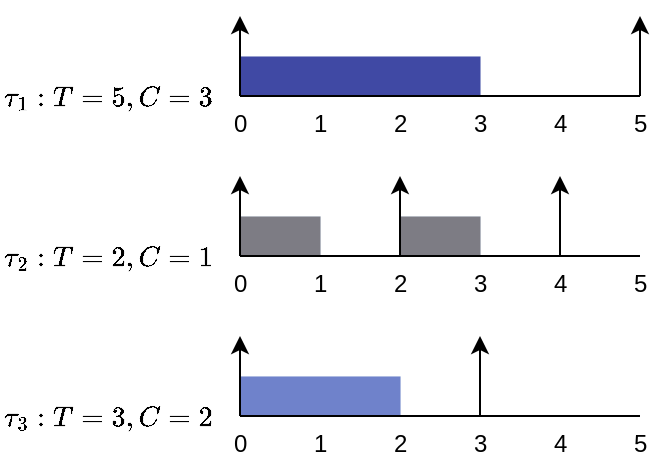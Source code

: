 <mxfile version="21.6.5" type="device">
  <diagram name="Page-1" id="137377411441600">
    <mxGraphModel dx="2037" dy="830" grid="1" gridSize="10" guides="1" toolTips="1" connect="1" arrows="1" fold="1" page="1" pageScale="1" pageWidth="850" pageHeight="1100" math="0" shadow="0">
      <root>
        <mxCell id="0" />
        <mxCell id="1" parent="0" />
        <mxCell id="137377409328688" value="" style="whiteSpace=wrap;rounded=0;fillColor=#4049a4;strokeColor=#6c8ebf;dashed=0;inherit=default;html=1;strokeWidth=0;" vertex="1" parent="1">
  <mxGeometry x="0" y="20" width="120" height="20" as="geometry" />
</mxCell>
        <mxCell id="137377409328928" value="" style="whiteSpace=wrap;rounded=0;fillColor=none;strokeColor=none;dashed=0;inherit=default;html=1;strokeWidth=0;" vertex="1" parent="1">
  <mxGeometry x="0" y="0" width="0" height="0" as="geometry" />
</mxCell>
        <mxCell id="137377409329456" value="" style="whiteSpace=wrap;rounded=0;fillColor=none;strokeColor=none;dashed=0;inherit=default;html=1;strokeWidth=0;" vertex="1" parent="1">
  <mxGeometry x="0" y="40" width="0" height="0" as="geometry" />
</mxCell>
        <mxCell id="137377409329600" style="edgeStyle=orthogonalEdgeStyle;orthogonalLoop=1;rounded=0;jettySize=auto;" edge="1" parent="1" source="137377409329456" target="137377409328928">
  <mxGeometry relative="1" as="geometry" />
</mxCell>
        <mxCell id="137377409329648" value="" style="whiteSpace=wrap;rounded=0;fillColor=none;strokeColor=none;dashed=0;inherit=default;html=1;strokeWidth=0;" vertex="1" parent="1">
  <mxGeometry x="200" y="0" width="0" height="0" as="geometry" />
</mxCell>
        <mxCell id="137377409330368" value="" style="whiteSpace=wrap;rounded=0;fillColor=none;strokeColor=none;dashed=0;inherit=default;html=1;strokeWidth=0;" vertex="1" parent="1">
  <mxGeometry x="200" y="40" width="0" height="0" as="geometry" />
</mxCell>
        <mxCell id="137377409330512" style="edgeStyle=orthogonalEdgeStyle;orthogonalLoop=1;rounded=0;jettySize=auto;" edge="1" parent="1" source="137377409330368" target="137377409329648">
  <mxGeometry relative="1" as="geometry" />
</mxCell>
        <mxCell id="137377409328640" value="" style="whiteSpace=wrap;rounded=0;fillColor=none;strokeColor=none;dashed=0;inherit=default;html=1;strokeWidth=0;" vertex="1" parent="1">
  <mxGeometry x="0" y="40" width="0" height="0" as="geometry" />
</mxCell>
        <mxCell id="137377409331232" value="" style="whiteSpace=wrap;rounded=0;fillColor=none;strokeColor=none;dashed=0;inherit=default;html=1;strokeWidth=0;" vertex="1" parent="1">
  <mxGeometry x="200" y="40" width="0" height="0" as="geometry" />
</mxCell>
        <mxCell id="137377409331376" style="edgeStyle=orthogonalEdgeStyle;orthogonalLoop=1;rounded=0;jettySize=auto;endArrow=none;" edge="1" parent="1" source="137377409331232" target="137377409328640">
  <mxGeometry relative="1" as="geometry" />
</mxCell>
        <mxCell id="137377409332240" value="0" style="text;whiteSpace=wrap;rounded=0;dashed=0;inherit=default;" vertex="1" parent="1">
  <mxGeometry x="-5" y="40" width="0" height="0" as="geometry" />
</mxCell>
        <mxCell id="137377409332432" value="1" style="text;whiteSpace=wrap;rounded=0;dashed=0;inherit=default;" vertex="1" parent="1">
  <mxGeometry x="35" y="40" width="0" height="0" as="geometry" />
</mxCell>
        <mxCell id="137377409332624" value="2" style="text;whiteSpace=wrap;rounded=0;dashed=0;inherit=default;" vertex="1" parent="1">
  <mxGeometry x="75" y="40" width="0" height="0" as="geometry" />
</mxCell>
        <mxCell id="137377409332816" value="3" style="text;whiteSpace=wrap;rounded=0;dashed=0;inherit=default;" vertex="1" parent="1">
  <mxGeometry x="115" y="40" width="0" height="0" as="geometry" />
</mxCell>
        <mxCell id="137377409333008" value="4" style="text;whiteSpace=wrap;rounded=0;dashed=0;inherit=default;" vertex="1" parent="1">
  <mxGeometry x="155" y="40" width="0" height="0" as="geometry" />
</mxCell>
        <mxCell id="137377409333200" value="5" style="text;whiteSpace=wrap;rounded=0;dashed=0;inherit=default;" vertex="1" parent="1">
  <mxGeometry x="195" y="40" width="0" height="0" as="geometry" />
</mxCell>
        <mxCell id="137377409333344" value="$$\tau_1: T=5, C=3$$" style="text;whiteSpace=wrap;rounded=0;dashed=0;inherit=default;" vertex="1" parent="1">
  <mxGeometry x="-120" y="15" width="120" height="40" as="geometry" />
</mxCell>
        <mxCell id="137377409331424" value="" style="whiteSpace=wrap;rounded=0;fillColor=#7d7c84;strokeColor=#6c8ebf;dashed=0;inherit=default;html=1;strokeWidth=0;" vertex="1" parent="1">
  <mxGeometry x="0" y="100" width="40" height="20" as="geometry" />
</mxCell>
        <mxCell id="137377409333680" value="" style="whiteSpace=wrap;rounded=0;fillColor=none;strokeColor=none;dashed=0;inherit=default;html=1;strokeWidth=0;" vertex="1" parent="1">
  <mxGeometry x="0" y="80" width="0" height="0" as="geometry" />
</mxCell>
        <mxCell id="137377409334016" value="" style="whiteSpace=wrap;rounded=0;fillColor=none;strokeColor=none;dashed=0;inherit=default;html=1;strokeWidth=0;" vertex="1" parent="1">
  <mxGeometry x="0" y="120" width="0" height="0" as="geometry" />
</mxCell>
        <mxCell id="137377409334160" style="edgeStyle=orthogonalEdgeStyle;orthogonalLoop=1;rounded=0;jettySize=auto;" edge="1" parent="1" source="137377409334016" target="137377409333680">
  <mxGeometry relative="1" as="geometry" />
</mxCell>
        <mxCell id="137377409334208" value="" style="whiteSpace=wrap;rounded=0;fillColor=#7d7c84;strokeColor=#6c8ebf;dashed=0;inherit=default;html=1;strokeWidth=0;" vertex="1" parent="1">
  <mxGeometry x="80" y="100" width="40" height="20" as="geometry" />
</mxCell>
        <mxCell id="137377409334880" value="" style="whiteSpace=wrap;rounded=0;fillColor=none;strokeColor=none;dashed=0;inherit=default;html=1;strokeWidth=0;" vertex="1" parent="1">
  <mxGeometry x="80" y="80" width="0" height="0" as="geometry" />
</mxCell>
        <mxCell id="137377409335216" value="" style="whiteSpace=wrap;rounded=0;fillColor=none;strokeColor=none;dashed=0;inherit=default;html=1;strokeWidth=0;" vertex="1" parent="1">
  <mxGeometry x="80" y="120" width="0" height="0" as="geometry" />
</mxCell>
        <mxCell id="137377409450112" style="edgeStyle=orthogonalEdgeStyle;orthogonalLoop=1;rounded=0;jettySize=auto;" edge="1" parent="1" source="137377409335216" target="137377409334880">
  <mxGeometry relative="1" as="geometry" />
</mxCell>
        <mxCell id="137377409450160" value="" style="whiteSpace=wrap;rounded=0;fillColor=none;strokeColor=none;dashed=0;inherit=default;html=1;strokeWidth=0;" vertex="1" parent="1">
  <mxGeometry x="160" y="80" width="0" height="0" as="geometry" />
</mxCell>
        <mxCell id="137377409450880" value="" style="whiteSpace=wrap;rounded=0;fillColor=none;strokeColor=none;dashed=0;inherit=default;html=1;strokeWidth=0;" vertex="1" parent="1">
  <mxGeometry x="160" y="120" width="0" height="0" as="geometry" />
</mxCell>
        <mxCell id="137377409451024" style="edgeStyle=orthogonalEdgeStyle;orthogonalLoop=1;rounded=0;jettySize=auto;" edge="1" parent="1" source="137377409450880" target="137377409450160">
  <mxGeometry relative="1" as="geometry" />
</mxCell>
        <mxCell id="137377409333488" value="" style="whiteSpace=wrap;rounded=0;fillColor=none;strokeColor=none;dashed=0;inherit=default;html=1;strokeWidth=0;" vertex="1" parent="1">
  <mxGeometry x="0" y="120" width="0" height="0" as="geometry" />
</mxCell>
        <mxCell id="137377409451744" value="" style="whiteSpace=wrap;rounded=0;fillColor=none;strokeColor=none;dashed=0;inherit=default;html=1;strokeWidth=0;" vertex="1" parent="1">
  <mxGeometry x="200" y="120" width="0" height="0" as="geometry" />
</mxCell>
        <mxCell id="137377409451888" style="edgeStyle=orthogonalEdgeStyle;orthogonalLoop=1;rounded=0;jettySize=auto;endArrow=none;" edge="1" parent="1" source="137377409451744" target="137377409333488">
  <mxGeometry relative="1" as="geometry" />
</mxCell>
        <mxCell id="137377409452752" value="0" style="text;whiteSpace=wrap;rounded=0;dashed=0;inherit=default;" vertex="1" parent="1">
  <mxGeometry x="-5" y="120" width="0" height="0" as="geometry" />
</mxCell>
        <mxCell id="137377409452944" value="1" style="text;whiteSpace=wrap;rounded=0;dashed=0;inherit=default;" vertex="1" parent="1">
  <mxGeometry x="35" y="120" width="0" height="0" as="geometry" />
</mxCell>
        <mxCell id="137377409453136" value="2" style="text;whiteSpace=wrap;rounded=0;dashed=0;inherit=default;" vertex="1" parent="1">
  <mxGeometry x="75" y="120" width="0" height="0" as="geometry" />
</mxCell>
        <mxCell id="137377409453328" value="3" style="text;whiteSpace=wrap;rounded=0;dashed=0;inherit=default;" vertex="1" parent="1">
  <mxGeometry x="115" y="120" width="0" height="0" as="geometry" />
</mxCell>
        <mxCell id="137377409453520" value="4" style="text;whiteSpace=wrap;rounded=0;dashed=0;inherit=default;" vertex="1" parent="1">
  <mxGeometry x="155" y="120" width="0" height="0" as="geometry" />
</mxCell>
        <mxCell id="137377409453712" value="5" style="text;whiteSpace=wrap;rounded=0;dashed=0;inherit=default;" vertex="1" parent="1">
  <mxGeometry x="195" y="120" width="0" height="0" as="geometry" />
</mxCell>
        <mxCell id="137377409453856" value="$$\tau_2: T=2, C=1$$" style="text;whiteSpace=wrap;rounded=0;dashed=0;inherit=default;" vertex="1" parent="1">
  <mxGeometry x="-120" y="95" width="120" height="40" as="geometry" />
</mxCell>
        <mxCell id="137377409451936" value="" style="whiteSpace=wrap;rounded=0;fillColor=#6f82cb;strokeColor=#6c8ebf;dashed=0;inherit=default;html=1;strokeWidth=0;" vertex="1" parent="1">
  <mxGeometry x="0" y="180" width="80" height="20" as="geometry" />
</mxCell>
        <mxCell id="137377409454192" value="" style="whiteSpace=wrap;rounded=0;fillColor=none;strokeColor=none;dashed=0;inherit=default;html=1;strokeWidth=0;" vertex="1" parent="1">
  <mxGeometry x="0" y="160" width="0" height="0" as="geometry" />
</mxCell>
        <mxCell id="137377409454528" value="" style="whiteSpace=wrap;rounded=0;fillColor=none;strokeColor=none;dashed=0;inherit=default;html=1;strokeWidth=0;" vertex="1" parent="1">
  <mxGeometry x="0" y="200" width="0" height="0" as="geometry" />
</mxCell>
        <mxCell id="137377409454672" style="edgeStyle=orthogonalEdgeStyle;orthogonalLoop=1;rounded=0;jettySize=auto;" edge="1" parent="1" source="137377409454528" target="137377409454192">
  <mxGeometry relative="1" as="geometry" />
</mxCell>
        <mxCell id="137377409454720" value="" style="whiteSpace=wrap;rounded=0;fillColor=none;strokeColor=none;dashed=0;inherit=default;html=1;strokeWidth=0;" vertex="1" parent="1">
  <mxGeometry x="120" y="160" width="0" height="0" as="geometry" />
</mxCell>
        <mxCell id="137377409455440" value="" style="whiteSpace=wrap;rounded=0;fillColor=none;strokeColor=none;dashed=0;inherit=default;html=1;strokeWidth=0;" vertex="1" parent="1">
  <mxGeometry x="120" y="200" width="0" height="0" as="geometry" />
</mxCell>
        <mxCell id="137377409455584" style="edgeStyle=orthogonalEdgeStyle;orthogonalLoop=1;rounded=0;jettySize=auto;" edge="1" parent="1" source="137377409455440" target="137377409454720">
  <mxGeometry relative="1" as="geometry" />
</mxCell>
        <mxCell id="137377409454000" value="" style="whiteSpace=wrap;rounded=0;fillColor=none;strokeColor=none;dashed=0;inherit=default;html=1;strokeWidth=0;" vertex="1" parent="1">
  <mxGeometry x="0" y="200" width="0" height="0" as="geometry" />
</mxCell>
        <mxCell id="137377409456304" value="" style="whiteSpace=wrap;rounded=0;fillColor=none;strokeColor=none;dashed=0;inherit=default;html=1;strokeWidth=0;" vertex="1" parent="1">
  <mxGeometry x="200" y="200" width="0" height="0" as="geometry" />
</mxCell>
        <mxCell id="137377409456448" style="edgeStyle=orthogonalEdgeStyle;orthogonalLoop=1;rounded=0;jettySize=auto;endArrow=none;" edge="1" parent="1" source="137377409456304" target="137377409454000">
  <mxGeometry relative="1" as="geometry" />
</mxCell>
        <mxCell id="137377409457264" value="0" style="text;whiteSpace=wrap;rounded=0;dashed=0;inherit=default;" vertex="1" parent="1">
  <mxGeometry x="-5" y="200" width="0" height="0" as="geometry" />
</mxCell>
        <mxCell id="137377409457456" value="1" style="text;whiteSpace=wrap;rounded=0;dashed=0;inherit=default;" vertex="1" parent="1">
  <mxGeometry x="35" y="200" width="0" height="0" as="geometry" />
</mxCell>
        <mxCell id="137377409457648" value="2" style="text;whiteSpace=wrap;rounded=0;dashed=0;inherit=default;" vertex="1" parent="1">
  <mxGeometry x="75" y="200" width="0" height="0" as="geometry" />
</mxCell>
        <mxCell id="137377409457840" value="3" style="text;whiteSpace=wrap;rounded=0;dashed=0;inherit=default;" vertex="1" parent="1">
  <mxGeometry x="115" y="200" width="0" height="0" as="geometry" />
</mxCell>
        <mxCell id="137377409458032" value="4" style="text;whiteSpace=wrap;rounded=0;dashed=0;inherit=default;" vertex="1" parent="1">
  <mxGeometry x="155" y="200" width="0" height="0" as="geometry" />
</mxCell>
        <mxCell id="137377409458224" value="5" style="text;whiteSpace=wrap;rounded=0;dashed=0;inherit=default;" vertex="1" parent="1">
  <mxGeometry x="195" y="200" width="0" height="0" as="geometry" />
</mxCell>
        <mxCell id="137377409458368" value="$$\tau_3: T=3, C=2$$" style="text;whiteSpace=wrap;rounded=0;dashed=0;inherit=default;" vertex="1" parent="1">
  <mxGeometry x="-120" y="175" width="120" height="40" as="geometry" />
</mxCell>
      </root>
    </mxGraphModel>
  </diagram>
</mxfile>